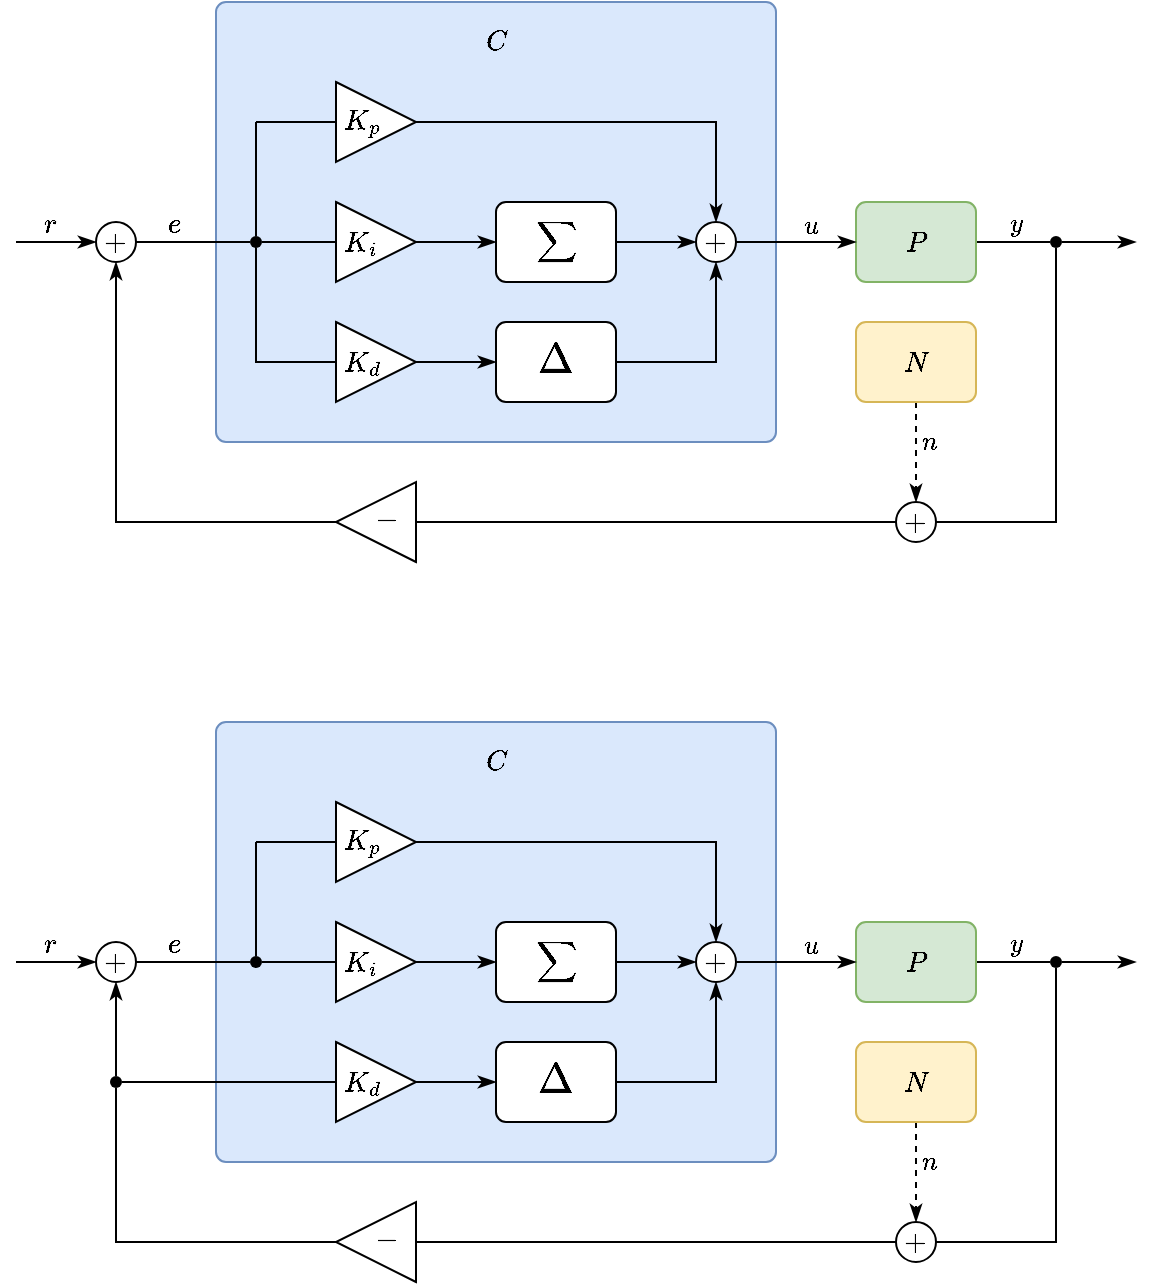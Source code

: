 <mxfile version="21.8.0" type="device">
  <diagram name="Page-1" id="2XKWPcIbEDFmkF_fYan6">
    <mxGraphModel dx="330" dy="172" grid="1" gridSize="10" guides="1" tooltips="1" connect="1" arrows="1" fold="1" page="1" pageScale="1" pageWidth="1169" pageHeight="827" math="1" shadow="0">
      <root>
        <mxCell id="0" />
        <mxCell id="1" parent="0" />
        <mxCell id="MaQ5DsDEFewdZ8NI3_F5-49" value="" style="rounded=1;whiteSpace=wrap;html=1;arcSize=10;absoluteArcSize=1;fillColor=#dae8fc;strokeColor=#6c8ebf;" parent="1" vertex="1">
          <mxGeometry x="140" y="400" width="280" height="220" as="geometry" />
        </mxCell>
        <mxCell id="MaQ5DsDEFewdZ8NI3_F5-12" value="" style="rounded=0;orthogonalLoop=1;jettySize=auto;html=1;fontFamily=Helvetica;fontSize=12;endArrow=none;endFill=0;entryX=0;entryY=0.5;entryDx=0;entryDy=0;exitX=1;exitY=0.5;exitDx=0;exitDy=0;" parent="1" source="MaQ5DsDEFewdZ8NI3_F5-1" target="MaQ5DsDEFewdZ8NI3_F5-48" edge="1">
          <mxGeometry relative="1" as="geometry">
            <mxPoint x="530" y="530" as="sourcePoint" />
            <mxPoint x="550" y="500" as="targetPoint" />
            <Array as="points" />
          </mxGeometry>
        </mxCell>
        <mxCell id="MaQ5DsDEFewdZ8NI3_F5-32" value="$$y$$" style="edgeLabel;html=1;align=center;verticalAlign=middle;resizable=0;points=[];labelBackgroundColor=none;" parent="MaQ5DsDEFewdZ8NI3_F5-12" vertex="1" connectable="0">
          <mxGeometry x="0.221" y="-2" relative="1" as="geometry">
            <mxPoint x="-3" y="-11" as="offset" />
          </mxGeometry>
        </mxCell>
        <mxCell id="MaQ5DsDEFewdZ8NI3_F5-1" value="&lt;font data-font-src=&quot;https://fonts.googleapis.com/css?family=KaTeX_Math&quot; style=&quot;font-size: 12px;&quot;&gt;$$P$$&lt;/font&gt;" style="rounded=1;whiteSpace=wrap;html=1;fillColor=#d5e8d4;strokeColor=#82b366;fontFamily=Helvetica;fontSize=12;fontStyle=2;absoluteArcSize=1;arcSize=10;" parent="1" vertex="1">
          <mxGeometry x="460" y="500" width="60" height="40" as="geometry" />
        </mxCell>
        <mxCell id="MaQ5DsDEFewdZ8NI3_F5-6" style="rounded=0;orthogonalLoop=1;jettySize=auto;html=1;entryX=0;entryY=0.5;entryDx=0;entryDy=0;exitX=1;exitY=0.5;exitDx=0;exitDy=0;fontFamily=Helvetica;fontSize=12;endArrow=classicThin;endFill=1;" parent="1" source="MaQ5DsDEFewdZ8NI3_F5-30" target="MaQ5DsDEFewdZ8NI3_F5-1" edge="1">
          <mxGeometry relative="1" as="geometry">
            <mxPoint x="420" y="520" as="sourcePoint" />
            <Array as="points" />
          </mxGeometry>
        </mxCell>
        <mxCell id="4Pz0AKf7egqHSGNydbKW-2" value="$$u$$" style="edgeLabel;html=1;align=center;verticalAlign=middle;resizable=0;points=[];labelBackgroundColor=none;" parent="MaQ5DsDEFewdZ8NI3_F5-6" vertex="1" connectable="0">
          <mxGeometry x="0.075" y="-1" relative="1" as="geometry">
            <mxPoint x="4" y="-9" as="offset" />
          </mxGeometry>
        </mxCell>
        <mxCell id="MaQ5DsDEFewdZ8NI3_F5-5" style="rounded=0;orthogonalLoop=1;jettySize=auto;html=1;exitX=1;exitY=0.5;exitDx=0;exitDy=0;entryX=0;entryY=0.5;entryDx=0;entryDy=0;strokeColor=default;endArrow=none;endFill=0;fontFamily=Helvetica;fontSize=12;" parent="1" source="MaQ5DsDEFewdZ8NI3_F5-3" edge="1">
          <mxGeometry relative="1" as="geometry">
            <mxPoint x="140" y="520" as="targetPoint" />
          </mxGeometry>
        </mxCell>
        <mxCell id="MaQ5DsDEFewdZ8NI3_F5-21" value="$$e$$" style="edgeLabel;html=1;align=center;verticalAlign=middle;resizable=0;points=[];fontFamily=Helvetica;fontSize=12;labelBackgroundColor=none;" parent="MaQ5DsDEFewdZ8NI3_F5-5" vertex="1" connectable="0">
          <mxGeometry x="-0.093" y="-2" relative="1" as="geometry">
            <mxPoint x="1" y="-11" as="offset" />
          </mxGeometry>
        </mxCell>
        <mxCell id="MaQ5DsDEFewdZ8NI3_F5-39" style="edgeStyle=orthogonalEdgeStyle;rounded=0;orthogonalLoop=1;jettySize=auto;html=1;entryX=0.5;entryY=1;entryDx=0;entryDy=0;exitX=1;exitY=0.5;exitDx=0;exitDy=0;endArrow=none;endFill=0;" parent="1" source="MaQ5DsDEFewdZ8NI3_F5-40" target="MaQ5DsDEFewdZ8NI3_F5-45" edge="1">
          <mxGeometry relative="1" as="geometry">
            <mxPoint x="160" y="640" as="sourcePoint" />
            <Array as="points">
              <mxPoint x="90" y="660" />
            </Array>
          </mxGeometry>
        </mxCell>
        <mxCell id="MaQ5DsDEFewdZ8NI3_F5-3" value="$$+$$" style="ellipse;whiteSpace=wrap;html=1;aspect=fixed;fontFamily=Helvetica;fontSize=12;spacing=0;" parent="1" vertex="1">
          <mxGeometry x="80" y="510" width="20" height="20" as="geometry" />
        </mxCell>
        <mxCell id="MaQ5DsDEFewdZ8NI3_F5-4" value="" style="endArrow=classicThin;html=1;rounded=0;entryX=0;entryY=0.5;entryDx=0;entryDy=0;fontFamily=Helvetica;fontSize=12;endFill=1;" parent="1" target="MaQ5DsDEFewdZ8NI3_F5-3" edge="1">
          <mxGeometry width="50" height="50" relative="1" as="geometry">
            <mxPoint x="40" y="520" as="sourcePoint" />
            <mxPoint x="10" y="520" as="targetPoint" />
          </mxGeometry>
        </mxCell>
        <mxCell id="MaQ5DsDEFewdZ8NI3_F5-20" value="$$r$$" style="edgeLabel;html=1;align=center;verticalAlign=middle;resizable=0;points=[];fontFamily=Helvetica;fontSize=12;labelBackgroundColor=none;" parent="MaQ5DsDEFewdZ8NI3_F5-4" vertex="1" connectable="0">
          <mxGeometry x="-0.293" relative="1" as="geometry">
            <mxPoint x="3" y="-9" as="offset" />
          </mxGeometry>
        </mxCell>
        <mxCell id="MaQ5DsDEFewdZ8NI3_F5-9" style="rounded=0;orthogonalLoop=1;jettySize=auto;html=1;exitX=0.5;exitY=1;exitDx=0;exitDy=0;entryX=0.5;entryY=0;entryDx=0;entryDy=0;fontFamily=Helvetica;fontSize=12;endArrow=classicThin;endFill=1;dashed=1;" parent="1" source="MaQ5DsDEFewdZ8NI3_F5-10" target="MaQ5DsDEFewdZ8NI3_F5-8" edge="1">
          <mxGeometry relative="1" as="geometry">
            <mxPoint x="590" y="430" as="sourcePoint" />
          </mxGeometry>
        </mxCell>
        <mxCell id="MaQ5DsDEFewdZ8NI3_F5-38" value="$$n$$" style="edgeLabel;html=1;align=center;verticalAlign=middle;resizable=0;points=[];labelBackgroundColor=none;" parent="MaQ5DsDEFewdZ8NI3_F5-9" vertex="1" connectable="0">
          <mxGeometry x="-0.393" y="-2" relative="1" as="geometry">
            <mxPoint x="8" y="5" as="offset" />
          </mxGeometry>
        </mxCell>
        <mxCell id="MaQ5DsDEFewdZ8NI3_F5-10" value="$$N$$" style="rounded=1;whiteSpace=wrap;html=1;fillColor=#fff2cc;strokeColor=#d6b656;fontFamily=Helvetica;fontSize=12;fontStyle=2;absoluteArcSize=1;arcSize=10;" parent="1" vertex="1">
          <mxGeometry x="460" y="560" width="60" height="40" as="geometry" />
        </mxCell>
        <mxCell id="MaQ5DsDEFewdZ8NI3_F5-14" style="rounded=0;orthogonalLoop=1;jettySize=auto;html=1;exitX=1;exitY=0.5;exitDx=0;exitDy=0;fontFamily=Helvetica;fontSize=12;endArrow=classicThin;endFill=1;" parent="1" source="MaQ5DsDEFewdZ8NI3_F5-48" edge="1">
          <mxGeometry relative="1" as="geometry">
            <mxPoint x="600" y="520" as="targetPoint" />
          </mxGeometry>
        </mxCell>
        <mxCell id="MaQ5DsDEFewdZ8NI3_F5-54" style="rounded=0;orthogonalLoop=1;jettySize=auto;html=1;entryX=0.5;entryY=1;entryDx=0;entryDy=0;endArrow=none;endFill=0;exitX=1;exitY=0.5;exitDx=0;exitDy=0;" parent="1" source="MaQ5DsDEFewdZ8NI3_F5-8" target="MaQ5DsDEFewdZ8NI3_F5-48" edge="1">
          <mxGeometry relative="1" as="geometry">
            <mxPoint x="590" y="510" as="sourcePoint" />
            <Array as="points">
              <mxPoint x="560" y="660" />
            </Array>
          </mxGeometry>
        </mxCell>
        <mxCell id="MaQ5DsDEFewdZ8NI3_F5-8" value="$$+$$" style="ellipse;whiteSpace=wrap;html=1;aspect=fixed;fontFamily=Helvetica;fontSize=12;spacing=0;" parent="1" vertex="1">
          <mxGeometry x="480" y="650" width="20" height="20" as="geometry" />
        </mxCell>
        <mxCell id="MaQ5DsDEFewdZ8NI3_F5-34" style="edgeStyle=orthogonalEdgeStyle;rounded=0;orthogonalLoop=1;jettySize=auto;html=1;exitX=1;exitY=0.5;exitDx=0;exitDy=0;entryX=0.5;entryY=1;entryDx=0;entryDy=0;endArrow=classicThin;endFill=1;" parent="1" source="MaQ5DsDEFewdZ8NI3_F5-18" target="MaQ5DsDEFewdZ8NI3_F5-30" edge="1">
          <mxGeometry relative="1" as="geometry" />
        </mxCell>
        <mxCell id="MaQ5DsDEFewdZ8NI3_F5-18" value="$$\Delta$$" style="rounded=1;whiteSpace=wrap;html=1;fontFamily=Helvetica;fontSize=18;fontStyle=0;absoluteArcSize=1;arcSize=10;" parent="1" vertex="1">
          <mxGeometry x="280" y="560" width="60" height="40" as="geometry" />
        </mxCell>
        <mxCell id="MaQ5DsDEFewdZ8NI3_F5-22" value="" style="endArrow=none;html=1;rounded=0;fontFamily=Helvetica;fontSize=12;exitX=0.5;exitY=0;exitDx=0;exitDy=0;" parent="1" source="MaQ5DsDEFewdZ8NI3_F5-47" edge="1">
          <mxGeometry width="50" height="50" relative="1" as="geometry">
            <mxPoint x="160" y="520" as="sourcePoint" />
            <mxPoint x="160" y="460" as="targetPoint" />
          </mxGeometry>
        </mxCell>
        <mxCell id="MaQ5DsDEFewdZ8NI3_F5-23" value="" style="endArrow=none;html=1;rounded=0;entryX=0;entryY=0.5;entryDx=0;entryDy=0;fontFamily=Helvetica;fontSize=12;endFill=0;" parent="1" target="MaQ5DsDEFewdZ8NI3_F5-26" edge="1">
          <mxGeometry width="50" height="50" relative="1" as="geometry">
            <mxPoint x="160" y="460" as="sourcePoint" />
            <mxPoint x="200" y="460" as="targetPoint" />
          </mxGeometry>
        </mxCell>
        <mxCell id="MaQ5DsDEFewdZ8NI3_F5-24" value="" style="endArrow=none;html=1;rounded=0;entryX=0;entryY=0.5;entryDx=0;entryDy=0;fontFamily=Helvetica;fontSize=12;endFill=0;" parent="1" target="MaQ5DsDEFewdZ8NI3_F5-47" edge="1">
          <mxGeometry width="50" height="50" relative="1" as="geometry">
            <mxPoint x="140" y="520" as="sourcePoint" />
            <mxPoint x="200" y="519.71" as="targetPoint" />
          </mxGeometry>
        </mxCell>
        <mxCell id="MaQ5DsDEFewdZ8NI3_F5-25" value="" style="endArrow=none;html=1;rounded=0;entryX=0;entryY=0.5;entryDx=0;entryDy=0;fontFamily=Helvetica;fontSize=12;endFill=0;exitX=1;exitY=0.5;exitDx=0;exitDy=0;" parent="1" source="MaQ5DsDEFewdZ8NI3_F5-45" target="MaQ5DsDEFewdZ8NI3_F5-28" edge="1">
          <mxGeometry width="50" height="50" relative="1" as="geometry">
            <mxPoint x="90" y="580" as="sourcePoint" />
            <mxPoint x="180" y="579.71" as="targetPoint" />
          </mxGeometry>
        </mxCell>
        <mxCell id="MaQ5DsDEFewdZ8NI3_F5-33" style="edgeStyle=orthogonalEdgeStyle;rounded=0;orthogonalLoop=1;jettySize=auto;html=1;exitX=1;exitY=0.5;exitDx=0;exitDy=0;entryX=0.5;entryY=0;entryDx=0;entryDy=0;endArrow=classicThin;endFill=1;" parent="1" source="MaQ5DsDEFewdZ8NI3_F5-26" target="MaQ5DsDEFewdZ8NI3_F5-30" edge="1">
          <mxGeometry relative="1" as="geometry" />
        </mxCell>
        <mxCell id="MaQ5DsDEFewdZ8NI3_F5-26" value="$$K_p$$" style="triangle;whiteSpace=wrap;html=1;align=left;spacingLeft=4;fontFamily=Helvetica;fontSize=12;spacing=0;" parent="1" vertex="1">
          <mxGeometry x="200" y="440" width="40" height="40" as="geometry" />
        </mxCell>
        <mxCell id="MaQ5DsDEFewdZ8NI3_F5-36" style="edgeStyle=orthogonalEdgeStyle;rounded=0;orthogonalLoop=1;jettySize=auto;html=1;exitX=1;exitY=0.5;exitDx=0;exitDy=0;entryX=0;entryY=0.5;entryDx=0;entryDy=0;endArrow=classicThin;endFill=1;" parent="1" source="MaQ5DsDEFewdZ8NI3_F5-27" target="MaQ5DsDEFewdZ8NI3_F5-29" edge="1">
          <mxGeometry relative="1" as="geometry">
            <Array as="points">
              <mxPoint x="230" y="520" />
              <mxPoint x="230" y="520" />
            </Array>
          </mxGeometry>
        </mxCell>
        <mxCell id="MaQ5DsDEFewdZ8NI3_F5-27" value="$$K_i$$" style="triangle;whiteSpace=wrap;html=1;align=left;spacingLeft=4;fontFamily=Helvetica;fontSize=12;spacing=0;" parent="1" vertex="1">
          <mxGeometry x="200" y="500" width="40" height="40" as="geometry" />
        </mxCell>
        <mxCell id="MaQ5DsDEFewdZ8NI3_F5-37" style="edgeStyle=orthogonalEdgeStyle;rounded=0;orthogonalLoop=1;jettySize=auto;html=1;exitX=1;exitY=0.5;exitDx=0;exitDy=0;entryX=0;entryY=0.5;entryDx=0;entryDy=0;endArrow=classicThin;endFill=1;" parent="1" source="MaQ5DsDEFewdZ8NI3_F5-28" target="MaQ5DsDEFewdZ8NI3_F5-18" edge="1">
          <mxGeometry relative="1" as="geometry" />
        </mxCell>
        <mxCell id="MaQ5DsDEFewdZ8NI3_F5-28" value="$$K_d$$" style="triangle;whiteSpace=wrap;html=1;align=left;spacingLeft=4;fontFamily=Helvetica;fontSize=12;spacing=0;" parent="1" vertex="1">
          <mxGeometry x="200" y="560" width="40" height="40" as="geometry" />
        </mxCell>
        <mxCell id="MaQ5DsDEFewdZ8NI3_F5-35" style="edgeStyle=orthogonalEdgeStyle;rounded=0;orthogonalLoop=1;jettySize=auto;html=1;exitX=1;exitY=0.5;exitDx=0;exitDy=0;entryX=0;entryY=0.5;entryDx=0;entryDy=0;endArrow=classicThin;endFill=1;" parent="1" source="MaQ5DsDEFewdZ8NI3_F5-29" target="MaQ5DsDEFewdZ8NI3_F5-30" edge="1">
          <mxGeometry relative="1" as="geometry">
            <Array as="points">
              <mxPoint x="340" y="520" />
              <mxPoint x="340" y="520" />
            </Array>
          </mxGeometry>
        </mxCell>
        <mxCell id="MaQ5DsDEFewdZ8NI3_F5-29" value="$$\sum$$" style="rounded=1;whiteSpace=wrap;html=1;fontFamily=Helvetica;fontSize=12;fontStyle=0;absoluteArcSize=1;arcSize=10;" parent="1" vertex="1">
          <mxGeometry x="280" y="500" width="60" height="40" as="geometry" />
        </mxCell>
        <mxCell id="MaQ5DsDEFewdZ8NI3_F5-30" value="$$+$$" style="ellipse;whiteSpace=wrap;html=1;aspect=fixed;fontFamily=Helvetica;fontSize=12;spacing=0;" parent="1" vertex="1">
          <mxGeometry x="380" y="510" width="20" height="20" as="geometry" />
        </mxCell>
        <mxCell id="MaQ5DsDEFewdZ8NI3_F5-40" value="$$-$$" style="triangle;whiteSpace=wrap;html=1;align=left;spacingLeft=9;fontFamily=Helvetica;fontSize=12;rotation=-180;spacing=0;" parent="1" vertex="1">
          <mxGeometry x="200" y="640" width="40" height="40" as="geometry" />
        </mxCell>
        <mxCell id="MaQ5DsDEFewdZ8NI3_F5-55" style="edgeStyle=orthogonalEdgeStyle;rounded=0;orthogonalLoop=1;jettySize=auto;html=1;exitX=0.5;exitY=0;exitDx=0;exitDy=0;entryX=0.5;entryY=1;entryDx=0;entryDy=0;endArrow=classicThin;endFill=1;" parent="1" source="MaQ5DsDEFewdZ8NI3_F5-45" target="MaQ5DsDEFewdZ8NI3_F5-3" edge="1">
          <mxGeometry relative="1" as="geometry" />
        </mxCell>
        <mxCell id="MaQ5DsDEFewdZ8NI3_F5-45" value="" style="ellipse;whiteSpace=wrap;html=1;strokeColor=none;fillColor=#000000;" parent="1" vertex="1">
          <mxGeometry x="87" y="577" width="6" height="6" as="geometry" />
        </mxCell>
        <mxCell id="MaQ5DsDEFewdZ8NI3_F5-56" style="edgeStyle=orthogonalEdgeStyle;rounded=0;orthogonalLoop=1;jettySize=auto;html=1;exitX=1;exitY=0.5;exitDx=0;exitDy=0;entryX=0;entryY=0.5;entryDx=0;entryDy=0;endArrow=none;endFill=0;" parent="1" source="MaQ5DsDEFewdZ8NI3_F5-47" target="MaQ5DsDEFewdZ8NI3_F5-27" edge="1">
          <mxGeometry relative="1" as="geometry" />
        </mxCell>
        <mxCell id="MaQ5DsDEFewdZ8NI3_F5-47" value="" style="ellipse;whiteSpace=wrap;html=1;strokeColor=none;fillColor=#000000;" parent="1" vertex="1">
          <mxGeometry x="157" y="517" width="6" height="6" as="geometry" />
        </mxCell>
        <mxCell id="MaQ5DsDEFewdZ8NI3_F5-48" value="" style="ellipse;whiteSpace=wrap;html=1;strokeColor=none;fillColor=#000000;" parent="1" vertex="1">
          <mxGeometry x="557" y="517" width="6" height="6" as="geometry" />
        </mxCell>
        <mxCell id="MaQ5DsDEFewdZ8NI3_F5-52" value="$$C$$" style="text;html=1;strokeColor=none;fillColor=none;align=center;verticalAlign=middle;whiteSpace=wrap;rounded=0;" parent="1" vertex="1">
          <mxGeometry x="250" y="400" width="60" height="40" as="geometry" />
        </mxCell>
        <mxCell id="MaQ5DsDEFewdZ8NI3_F5-53" value="" style="endArrow=none;html=1;rounded=0;edgeStyle=orthogonalEdgeStyle;entryX=0;entryY=0.5;entryDx=0;entryDy=0;exitX=0;exitY=0.5;exitDx=0;exitDy=0;" parent="1" source="MaQ5DsDEFewdZ8NI3_F5-40" target="MaQ5DsDEFewdZ8NI3_F5-8" edge="1">
          <mxGeometry width="50" height="50" relative="1" as="geometry">
            <mxPoint x="520" y="628" as="sourcePoint" />
            <mxPoint x="610" y="520" as="targetPoint" />
          </mxGeometry>
        </mxCell>
        <mxCell id="3UGmoN3XCpKJd4NJfJ8R-1" value="" style="rounded=1;whiteSpace=wrap;html=1;arcSize=10;absoluteArcSize=1;fillColor=#dae8fc;strokeColor=#6c8ebf;" vertex="1" parent="1">
          <mxGeometry x="140" y="40" width="280" height="220" as="geometry" />
        </mxCell>
        <mxCell id="3UGmoN3XCpKJd4NJfJ8R-2" value="" style="rounded=0;orthogonalLoop=1;jettySize=auto;html=1;fontFamily=Helvetica;fontSize=12;endArrow=none;endFill=0;entryX=0;entryY=0.5;entryDx=0;entryDy=0;exitX=1;exitY=0.5;exitDx=0;exitDy=0;" edge="1" parent="1" source="3UGmoN3XCpKJd4NJfJ8R-4" target="3UGmoN3XCpKJd4NJfJ8R-39">
          <mxGeometry relative="1" as="geometry">
            <mxPoint x="530" y="170" as="sourcePoint" />
            <mxPoint x="550" y="140" as="targetPoint" />
            <Array as="points" />
          </mxGeometry>
        </mxCell>
        <mxCell id="3UGmoN3XCpKJd4NJfJ8R-3" value="$$y$$" style="edgeLabel;html=1;align=center;verticalAlign=middle;resizable=0;points=[];labelBackgroundColor=none;" vertex="1" connectable="0" parent="3UGmoN3XCpKJd4NJfJ8R-2">
          <mxGeometry x="0.221" y="-2" relative="1" as="geometry">
            <mxPoint x="-3" y="-11" as="offset" />
          </mxGeometry>
        </mxCell>
        <mxCell id="3UGmoN3XCpKJd4NJfJ8R-4" value="&lt;font data-font-src=&quot;https://fonts.googleapis.com/css?family=KaTeX_Math&quot; style=&quot;font-size: 12px;&quot;&gt;$$P$$&lt;/font&gt;" style="rounded=1;whiteSpace=wrap;html=1;fillColor=#d5e8d4;strokeColor=#82b366;fontFamily=Helvetica;fontSize=12;fontStyle=2;absoluteArcSize=1;arcSize=10;" vertex="1" parent="1">
          <mxGeometry x="460" y="140" width="60" height="40" as="geometry" />
        </mxCell>
        <mxCell id="3UGmoN3XCpKJd4NJfJ8R-5" style="rounded=0;orthogonalLoop=1;jettySize=auto;html=1;entryX=0;entryY=0.5;entryDx=0;entryDy=0;exitX=1;exitY=0.5;exitDx=0;exitDy=0;fontFamily=Helvetica;fontSize=12;endArrow=classicThin;endFill=1;" edge="1" parent="1" source="3UGmoN3XCpKJd4NJfJ8R-33" target="3UGmoN3XCpKJd4NJfJ8R-4">
          <mxGeometry relative="1" as="geometry">
            <mxPoint x="420" y="160" as="sourcePoint" />
            <Array as="points" />
          </mxGeometry>
        </mxCell>
        <mxCell id="3UGmoN3XCpKJd4NJfJ8R-6" value="$$u$$" style="edgeLabel;html=1;align=center;verticalAlign=middle;resizable=0;points=[];labelBackgroundColor=none;" vertex="1" connectable="0" parent="3UGmoN3XCpKJd4NJfJ8R-5">
          <mxGeometry x="0.075" y="-1" relative="1" as="geometry">
            <mxPoint x="4" y="-9" as="offset" />
          </mxGeometry>
        </mxCell>
        <mxCell id="3UGmoN3XCpKJd4NJfJ8R-7" style="rounded=0;orthogonalLoop=1;jettySize=auto;html=1;exitX=1;exitY=0.5;exitDx=0;exitDy=0;entryX=0;entryY=0.5;entryDx=0;entryDy=0;strokeColor=default;endArrow=none;endFill=0;fontFamily=Helvetica;fontSize=12;" edge="1" parent="1" source="3UGmoN3XCpKJd4NJfJ8R-10">
          <mxGeometry relative="1" as="geometry">
            <mxPoint x="140" y="160" as="targetPoint" />
          </mxGeometry>
        </mxCell>
        <mxCell id="3UGmoN3XCpKJd4NJfJ8R-8" value="$$e$$" style="edgeLabel;html=1;align=center;verticalAlign=middle;resizable=0;points=[];fontFamily=Helvetica;fontSize=12;labelBackgroundColor=none;" vertex="1" connectable="0" parent="3UGmoN3XCpKJd4NJfJ8R-7">
          <mxGeometry x="-0.093" y="-2" relative="1" as="geometry">
            <mxPoint x="1" y="-11" as="offset" />
          </mxGeometry>
        </mxCell>
        <mxCell id="3UGmoN3XCpKJd4NJfJ8R-9" style="edgeStyle=orthogonalEdgeStyle;rounded=0;orthogonalLoop=1;jettySize=auto;html=1;entryX=0.5;entryY=1;entryDx=0;entryDy=0;exitX=1;exitY=0.5;exitDx=0;exitDy=0;endArrow=classicThin;endFill=1;" edge="1" parent="1" source="3UGmoN3XCpKJd4NJfJ8R-34" target="3UGmoN3XCpKJd4NJfJ8R-10">
          <mxGeometry relative="1" as="geometry">
            <mxPoint x="160" y="280" as="sourcePoint" />
            <Array as="points">
              <mxPoint x="90" y="300" />
            </Array>
            <mxPoint x="90" y="223" as="targetPoint" />
          </mxGeometry>
        </mxCell>
        <mxCell id="3UGmoN3XCpKJd4NJfJ8R-10" value="$$+$$" style="ellipse;whiteSpace=wrap;html=1;aspect=fixed;fontFamily=Helvetica;fontSize=12;spacing=0;" vertex="1" parent="1">
          <mxGeometry x="80" y="150" width="20" height="20" as="geometry" />
        </mxCell>
        <mxCell id="3UGmoN3XCpKJd4NJfJ8R-11" value="" style="endArrow=classicThin;html=1;rounded=0;entryX=0;entryY=0.5;entryDx=0;entryDy=0;fontFamily=Helvetica;fontSize=12;endFill=1;" edge="1" parent="1" target="3UGmoN3XCpKJd4NJfJ8R-10">
          <mxGeometry width="50" height="50" relative="1" as="geometry">
            <mxPoint x="40" y="160" as="sourcePoint" />
            <mxPoint x="10" y="160" as="targetPoint" />
          </mxGeometry>
        </mxCell>
        <mxCell id="3UGmoN3XCpKJd4NJfJ8R-12" value="$$r$$" style="edgeLabel;html=1;align=center;verticalAlign=middle;resizable=0;points=[];fontFamily=Helvetica;fontSize=12;labelBackgroundColor=none;" vertex="1" connectable="0" parent="3UGmoN3XCpKJd4NJfJ8R-11">
          <mxGeometry x="-0.293" relative="1" as="geometry">
            <mxPoint x="3" y="-9" as="offset" />
          </mxGeometry>
        </mxCell>
        <mxCell id="3UGmoN3XCpKJd4NJfJ8R-13" style="rounded=0;orthogonalLoop=1;jettySize=auto;html=1;exitX=0.5;exitY=1;exitDx=0;exitDy=0;entryX=0.5;entryY=0;entryDx=0;entryDy=0;fontFamily=Helvetica;fontSize=12;endArrow=classicThin;endFill=1;dashed=1;" edge="1" parent="1" source="3UGmoN3XCpKJd4NJfJ8R-15" target="3UGmoN3XCpKJd4NJfJ8R-18">
          <mxGeometry relative="1" as="geometry">
            <mxPoint x="590" y="70" as="sourcePoint" />
          </mxGeometry>
        </mxCell>
        <mxCell id="3UGmoN3XCpKJd4NJfJ8R-14" value="$$n$$" style="edgeLabel;html=1;align=center;verticalAlign=middle;resizable=0;points=[];labelBackgroundColor=none;" vertex="1" connectable="0" parent="3UGmoN3XCpKJd4NJfJ8R-13">
          <mxGeometry x="-0.393" y="-2" relative="1" as="geometry">
            <mxPoint x="8" y="5" as="offset" />
          </mxGeometry>
        </mxCell>
        <mxCell id="3UGmoN3XCpKJd4NJfJ8R-15" value="$$N$$" style="rounded=1;whiteSpace=wrap;html=1;fillColor=#fff2cc;strokeColor=#d6b656;fontFamily=Helvetica;fontSize=12;fontStyle=2;absoluteArcSize=1;arcSize=10;" vertex="1" parent="1">
          <mxGeometry x="460" y="200" width="60" height="40" as="geometry" />
        </mxCell>
        <mxCell id="3UGmoN3XCpKJd4NJfJ8R-16" style="rounded=0;orthogonalLoop=1;jettySize=auto;html=1;exitX=1;exitY=0.5;exitDx=0;exitDy=0;fontFamily=Helvetica;fontSize=12;endArrow=classicThin;endFill=1;" edge="1" parent="1" source="3UGmoN3XCpKJd4NJfJ8R-39">
          <mxGeometry relative="1" as="geometry">
            <mxPoint x="600" y="160" as="targetPoint" />
          </mxGeometry>
        </mxCell>
        <mxCell id="3UGmoN3XCpKJd4NJfJ8R-17" style="rounded=0;orthogonalLoop=1;jettySize=auto;html=1;entryX=0.5;entryY=1;entryDx=0;entryDy=0;endArrow=none;endFill=0;exitX=1;exitY=0.5;exitDx=0;exitDy=0;" edge="1" parent="1" source="3UGmoN3XCpKJd4NJfJ8R-18" target="3UGmoN3XCpKJd4NJfJ8R-39">
          <mxGeometry relative="1" as="geometry">
            <mxPoint x="590" y="150" as="sourcePoint" />
            <Array as="points">
              <mxPoint x="560" y="300" />
            </Array>
          </mxGeometry>
        </mxCell>
        <mxCell id="3UGmoN3XCpKJd4NJfJ8R-18" value="$$+$$" style="ellipse;whiteSpace=wrap;html=1;aspect=fixed;fontFamily=Helvetica;fontSize=12;spacing=0;" vertex="1" parent="1">
          <mxGeometry x="480" y="290" width="20" height="20" as="geometry" />
        </mxCell>
        <mxCell id="3UGmoN3XCpKJd4NJfJ8R-19" style="edgeStyle=orthogonalEdgeStyle;rounded=0;orthogonalLoop=1;jettySize=auto;html=1;exitX=1;exitY=0.5;exitDx=0;exitDy=0;entryX=0.5;entryY=1;entryDx=0;entryDy=0;endArrow=classicThin;endFill=1;" edge="1" parent="1" source="3UGmoN3XCpKJd4NJfJ8R-20" target="3UGmoN3XCpKJd4NJfJ8R-33">
          <mxGeometry relative="1" as="geometry" />
        </mxCell>
        <mxCell id="3UGmoN3XCpKJd4NJfJ8R-20" value="$$\Delta$$" style="rounded=1;whiteSpace=wrap;html=1;fontFamily=Helvetica;fontSize=18;fontStyle=0;absoluteArcSize=1;arcSize=10;" vertex="1" parent="1">
          <mxGeometry x="280" y="200" width="60" height="40" as="geometry" />
        </mxCell>
        <mxCell id="3UGmoN3XCpKJd4NJfJ8R-21" value="" style="endArrow=none;html=1;rounded=0;fontFamily=Helvetica;fontSize=12;exitX=0.5;exitY=0;exitDx=0;exitDy=0;" edge="1" parent="1" source="3UGmoN3XCpKJd4NJfJ8R-38">
          <mxGeometry width="50" height="50" relative="1" as="geometry">
            <mxPoint x="160" y="160" as="sourcePoint" />
            <mxPoint x="160" y="100" as="targetPoint" />
          </mxGeometry>
        </mxCell>
        <mxCell id="3UGmoN3XCpKJd4NJfJ8R-22" value="" style="endArrow=none;html=1;rounded=0;entryX=0;entryY=0.5;entryDx=0;entryDy=0;fontFamily=Helvetica;fontSize=12;endFill=0;" edge="1" parent="1" target="3UGmoN3XCpKJd4NJfJ8R-26">
          <mxGeometry width="50" height="50" relative="1" as="geometry">
            <mxPoint x="160" y="100" as="sourcePoint" />
            <mxPoint x="200" y="100" as="targetPoint" />
          </mxGeometry>
        </mxCell>
        <mxCell id="3UGmoN3XCpKJd4NJfJ8R-23" value="" style="endArrow=none;html=1;rounded=0;entryX=0;entryY=0.5;entryDx=0;entryDy=0;fontFamily=Helvetica;fontSize=12;endFill=0;" edge="1" parent="1" target="3UGmoN3XCpKJd4NJfJ8R-38">
          <mxGeometry width="50" height="50" relative="1" as="geometry">
            <mxPoint x="140" y="160" as="sourcePoint" />
            <mxPoint x="200" y="159.71" as="targetPoint" />
          </mxGeometry>
        </mxCell>
        <mxCell id="3UGmoN3XCpKJd4NJfJ8R-24" value="" style="endArrow=none;html=1;rounded=0;entryX=0;entryY=0.5;entryDx=0;entryDy=0;fontFamily=Helvetica;fontSize=12;endFill=0;exitX=0.5;exitY=1;exitDx=0;exitDy=0;" edge="1" parent="1" source="3UGmoN3XCpKJd4NJfJ8R-38" target="3UGmoN3XCpKJd4NJfJ8R-30">
          <mxGeometry width="50" height="50" relative="1" as="geometry">
            <mxPoint x="90" y="220" as="sourcePoint" />
            <mxPoint x="180" y="219.71" as="targetPoint" />
            <Array as="points">
              <mxPoint x="160" y="220" />
            </Array>
          </mxGeometry>
        </mxCell>
        <mxCell id="3UGmoN3XCpKJd4NJfJ8R-25" style="edgeStyle=orthogonalEdgeStyle;rounded=0;orthogonalLoop=1;jettySize=auto;html=1;exitX=1;exitY=0.5;exitDx=0;exitDy=0;entryX=0.5;entryY=0;entryDx=0;entryDy=0;endArrow=classicThin;endFill=1;" edge="1" parent="1" source="3UGmoN3XCpKJd4NJfJ8R-26" target="3UGmoN3XCpKJd4NJfJ8R-33">
          <mxGeometry relative="1" as="geometry" />
        </mxCell>
        <mxCell id="3UGmoN3XCpKJd4NJfJ8R-26" value="$$K_p$$" style="triangle;whiteSpace=wrap;html=1;align=left;spacingLeft=4;fontFamily=Helvetica;fontSize=12;spacing=0;" vertex="1" parent="1">
          <mxGeometry x="200" y="80" width="40" height="40" as="geometry" />
        </mxCell>
        <mxCell id="3UGmoN3XCpKJd4NJfJ8R-27" style="edgeStyle=orthogonalEdgeStyle;rounded=0;orthogonalLoop=1;jettySize=auto;html=1;exitX=1;exitY=0.5;exitDx=0;exitDy=0;entryX=0;entryY=0.5;entryDx=0;entryDy=0;endArrow=classicThin;endFill=1;" edge="1" parent="1" source="3UGmoN3XCpKJd4NJfJ8R-28" target="3UGmoN3XCpKJd4NJfJ8R-32">
          <mxGeometry relative="1" as="geometry">
            <Array as="points">
              <mxPoint x="230" y="160" />
              <mxPoint x="230" y="160" />
            </Array>
          </mxGeometry>
        </mxCell>
        <mxCell id="3UGmoN3XCpKJd4NJfJ8R-28" value="$$K_i$$" style="triangle;whiteSpace=wrap;html=1;align=left;spacingLeft=4;fontFamily=Helvetica;fontSize=12;spacing=0;" vertex="1" parent="1">
          <mxGeometry x="200" y="140" width="40" height="40" as="geometry" />
        </mxCell>
        <mxCell id="3UGmoN3XCpKJd4NJfJ8R-29" style="edgeStyle=orthogonalEdgeStyle;rounded=0;orthogonalLoop=1;jettySize=auto;html=1;exitX=1;exitY=0.5;exitDx=0;exitDy=0;entryX=0;entryY=0.5;entryDx=0;entryDy=0;endArrow=classicThin;endFill=1;" edge="1" parent="1" source="3UGmoN3XCpKJd4NJfJ8R-30" target="3UGmoN3XCpKJd4NJfJ8R-20">
          <mxGeometry relative="1" as="geometry" />
        </mxCell>
        <mxCell id="3UGmoN3XCpKJd4NJfJ8R-30" value="$$K_d$$" style="triangle;whiteSpace=wrap;html=1;align=left;spacingLeft=4;fontFamily=Helvetica;fontSize=12;spacing=0;" vertex="1" parent="1">
          <mxGeometry x="200" y="200" width="40" height="40" as="geometry" />
        </mxCell>
        <mxCell id="3UGmoN3XCpKJd4NJfJ8R-31" style="edgeStyle=orthogonalEdgeStyle;rounded=0;orthogonalLoop=1;jettySize=auto;html=1;exitX=1;exitY=0.5;exitDx=0;exitDy=0;entryX=0;entryY=0.5;entryDx=0;entryDy=0;endArrow=classicThin;endFill=1;" edge="1" parent="1" source="3UGmoN3XCpKJd4NJfJ8R-32" target="3UGmoN3XCpKJd4NJfJ8R-33">
          <mxGeometry relative="1" as="geometry">
            <Array as="points">
              <mxPoint x="340" y="160" />
              <mxPoint x="340" y="160" />
            </Array>
          </mxGeometry>
        </mxCell>
        <mxCell id="3UGmoN3XCpKJd4NJfJ8R-32" value="$$\sum$$" style="rounded=1;whiteSpace=wrap;html=1;fontFamily=Helvetica;fontSize=12;fontStyle=0;absoluteArcSize=1;arcSize=10;" vertex="1" parent="1">
          <mxGeometry x="280" y="140" width="60" height="40" as="geometry" />
        </mxCell>
        <mxCell id="3UGmoN3XCpKJd4NJfJ8R-33" value="$$+$$" style="ellipse;whiteSpace=wrap;html=1;aspect=fixed;fontFamily=Helvetica;fontSize=12;spacing=0;" vertex="1" parent="1">
          <mxGeometry x="380" y="150" width="20" height="20" as="geometry" />
        </mxCell>
        <mxCell id="3UGmoN3XCpKJd4NJfJ8R-34" value="$$-$$" style="triangle;whiteSpace=wrap;html=1;align=left;spacingLeft=9;fontFamily=Helvetica;fontSize=12;rotation=-180;spacing=0;" vertex="1" parent="1">
          <mxGeometry x="200" y="280" width="40" height="40" as="geometry" />
        </mxCell>
        <mxCell id="3UGmoN3XCpKJd4NJfJ8R-37" style="edgeStyle=orthogonalEdgeStyle;rounded=0;orthogonalLoop=1;jettySize=auto;html=1;exitX=1;exitY=0.5;exitDx=0;exitDy=0;entryX=0;entryY=0.5;entryDx=0;entryDy=0;endArrow=none;endFill=0;" edge="1" parent="1" source="3UGmoN3XCpKJd4NJfJ8R-38" target="3UGmoN3XCpKJd4NJfJ8R-28">
          <mxGeometry relative="1" as="geometry" />
        </mxCell>
        <mxCell id="3UGmoN3XCpKJd4NJfJ8R-38" value="" style="ellipse;whiteSpace=wrap;html=1;strokeColor=none;fillColor=#000000;" vertex="1" parent="1">
          <mxGeometry x="157" y="157" width="6" height="6" as="geometry" />
        </mxCell>
        <mxCell id="3UGmoN3XCpKJd4NJfJ8R-39" value="" style="ellipse;whiteSpace=wrap;html=1;strokeColor=none;fillColor=#000000;" vertex="1" parent="1">
          <mxGeometry x="557" y="157" width="6" height="6" as="geometry" />
        </mxCell>
        <mxCell id="3UGmoN3XCpKJd4NJfJ8R-40" value="$$C$$" style="text;html=1;strokeColor=none;fillColor=none;align=center;verticalAlign=middle;whiteSpace=wrap;rounded=0;" vertex="1" parent="1">
          <mxGeometry x="250" y="40" width="60" height="40" as="geometry" />
        </mxCell>
        <mxCell id="3UGmoN3XCpKJd4NJfJ8R-41" value="" style="endArrow=none;html=1;rounded=0;edgeStyle=orthogonalEdgeStyle;entryX=0;entryY=0.5;entryDx=0;entryDy=0;exitX=0;exitY=0.5;exitDx=0;exitDy=0;" edge="1" parent="1" source="3UGmoN3XCpKJd4NJfJ8R-34" target="3UGmoN3XCpKJd4NJfJ8R-18">
          <mxGeometry width="50" height="50" relative="1" as="geometry">
            <mxPoint x="520" y="268" as="sourcePoint" />
            <mxPoint x="610" y="160" as="targetPoint" />
          </mxGeometry>
        </mxCell>
      </root>
    </mxGraphModel>
  </diagram>
</mxfile>
